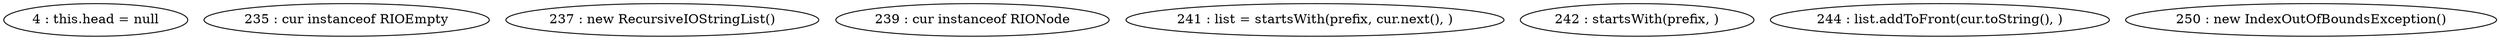 digraph G {
"4 : this.head = null"
"235 : cur instanceof RIOEmpty"
"237 : new RecursiveIOStringList()"
"239 : cur instanceof RIONode"
"241 : list = startsWith(prefix, cur.next(), )"
"242 : startsWith(prefix, )"
"244 : list.addToFront(cur.toString(), )"
"250 : new IndexOutOfBoundsException()"
}